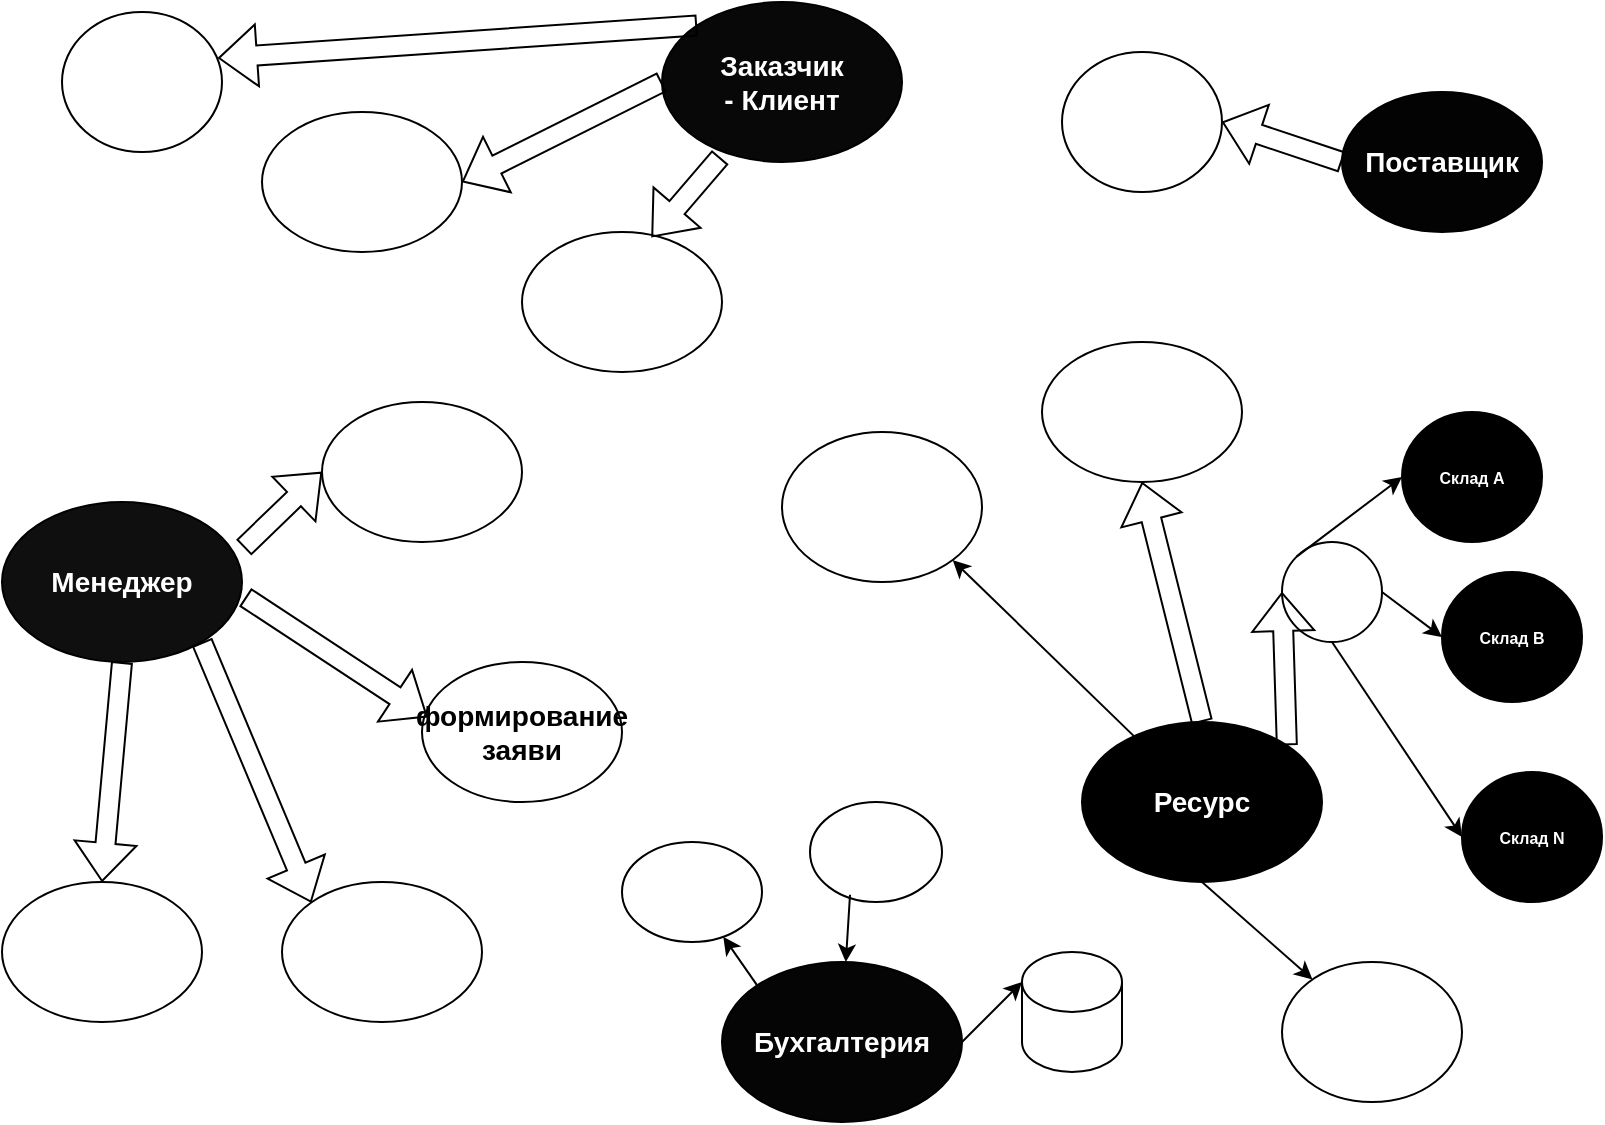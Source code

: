 <mxfile version="21.8.2" type="github">
  <diagram name="Страница — 1" id="_dJOqOqgwjPLGoxpS3Of">
    <mxGraphModel dx="1179" dy="669" grid="1" gridSize="10" guides="1" tooltips="1" connect="1" arrows="1" fold="1" page="0" pageScale="1" pageWidth="827" pageHeight="1169" math="0" shadow="0">
      <root>
        <mxCell id="0" />
        <mxCell id="1" parent="0" />
        <mxCell id="yKe4gr0earqgd_nNcLri-1" value="" style="ellipse;whiteSpace=wrap;html=1;fillColor=#080808;" vertex="1" parent="1">
          <mxGeometry x="340" y="10" width="120" height="80" as="geometry" />
        </mxCell>
        <mxCell id="yKe4gr0earqgd_nNcLri-2" value="" style="ellipse;whiteSpace=wrap;html=1;fillColor=#050505;" vertex="1" parent="1">
          <mxGeometry x="370" y="490" width="120" height="80" as="geometry" />
        </mxCell>
        <mxCell id="yKe4gr0earqgd_nNcLri-3" value="" style="ellipse;whiteSpace=wrap;html=1;fillColor=#0F0F0F;" vertex="1" parent="1">
          <mxGeometry x="10" y="260" width="120" height="80" as="geometry" />
        </mxCell>
        <mxCell id="yKe4gr0earqgd_nNcLri-4" value="" style="ellipse;whiteSpace=wrap;html=1;fillColor=#000000;" vertex="1" parent="1">
          <mxGeometry x="550" y="370" width="120" height="80" as="geometry" />
        </mxCell>
        <mxCell id="yKe4gr0earqgd_nNcLri-5" value="" style="ellipse;whiteSpace=wrap;html=1;" vertex="1" parent="1">
          <mxGeometry x="140" y="65" width="100" height="70" as="geometry" />
        </mxCell>
        <mxCell id="yKe4gr0earqgd_nNcLri-6" value="" style="ellipse;whiteSpace=wrap;html=1;" vertex="1" parent="1">
          <mxGeometry x="170" y="210" width="100" height="70" as="geometry" />
        </mxCell>
        <mxCell id="yKe4gr0earqgd_nNcLri-7" value="" style="ellipse;whiteSpace=wrap;html=1;" vertex="1" parent="1">
          <mxGeometry x="270" y="125" width="100" height="70" as="geometry" />
        </mxCell>
        <mxCell id="yKe4gr0earqgd_nNcLri-8" value="" style="ellipse;whiteSpace=wrap;html=1;strokeColor=#000000;fillColor=#030303;" vertex="1" parent="1">
          <mxGeometry x="680" y="55" width="100" height="70" as="geometry" />
        </mxCell>
        <mxCell id="yKe4gr0earqgd_nNcLri-9" value="" style="ellipse;whiteSpace=wrap;html=1;" vertex="1" parent="1">
          <mxGeometry x="10" y="450" width="100" height="70" as="geometry" />
        </mxCell>
        <mxCell id="yKe4gr0earqgd_nNcLri-10" value="" style="ellipse;whiteSpace=wrap;html=1;" vertex="1" parent="1">
          <mxGeometry x="220" y="340" width="100" height="70" as="geometry" />
        </mxCell>
        <mxCell id="yKe4gr0earqgd_nNcLri-11" value="" style="ellipse;whiteSpace=wrap;html=1;" vertex="1" parent="1">
          <mxGeometry x="150" y="450" width="100" height="70" as="geometry" />
        </mxCell>
        <mxCell id="yKe4gr0earqgd_nNcLri-12" value="" style="ellipse;whiteSpace=wrap;html=1;" vertex="1" parent="1">
          <mxGeometry x="530" y="180" width="100" height="70" as="geometry" />
        </mxCell>
        <mxCell id="yKe4gr0earqgd_nNcLri-13" value="" style="ellipse;whiteSpace=wrap;html=1;fillColor=#000000;fontSize=8;" vertex="1" parent="1">
          <mxGeometry x="710" y="215" width="70" height="65" as="geometry" />
        </mxCell>
        <mxCell id="yKe4gr0earqgd_nNcLri-15" value="Заказчик - Клиент" style="text;html=1;align=center;verticalAlign=middle;whiteSpace=wrap;rounded=0;fillColor=none;fontColor=#FFFFFF;fontSize=14;fontStyle=1" vertex="1" parent="1">
          <mxGeometry x="370" y="35" width="60" height="30" as="geometry" />
        </mxCell>
        <mxCell id="yKe4gr0earqgd_nNcLri-16" value="Менеджер" style="text;html=1;align=center;verticalAlign=middle;whiteSpace=wrap;rounded=0;fillColor=none;fontColor=#FFFFFF;fontSize=14;fontStyle=1" vertex="1" parent="1">
          <mxGeometry x="40" y="285" width="60" height="30" as="geometry" />
        </mxCell>
        <mxCell id="yKe4gr0earqgd_nNcLri-17" value="Ресурс" style="text;html=1;align=center;verticalAlign=middle;whiteSpace=wrap;rounded=0;fillColor=none;fontColor=#FFFFFF;fontSize=14;fontStyle=1" vertex="1" parent="1">
          <mxGeometry x="580" y="395" width="60" height="30" as="geometry" />
        </mxCell>
        <mxCell id="yKe4gr0earqgd_nNcLri-18" value="Бухгалтерия" style="text;html=1;align=center;verticalAlign=middle;whiteSpace=wrap;rounded=0;fillColor=none;fontColor=#FFFFFF;fontSize=14;fontStyle=1" vertex="1" parent="1">
          <mxGeometry x="400" y="515" width="60" height="30" as="geometry" />
        </mxCell>
        <mxCell id="yKe4gr0earqgd_nNcLri-19" value="" style="shape=flexArrow;endArrow=classic;html=1;rounded=0;entryX=1;entryY=0.5;entryDx=0;entryDy=0;exitX=0;exitY=0.5;exitDx=0;exitDy=0;" edge="1" parent="1" source="yKe4gr0earqgd_nNcLri-1" target="yKe4gr0earqgd_nNcLri-5">
          <mxGeometry width="50" height="50" relative="1" as="geometry">
            <mxPoint x="240" y="90" as="sourcePoint" />
            <mxPoint x="290" y="40" as="targetPoint" />
          </mxGeometry>
        </mxCell>
        <mxCell id="yKe4gr0earqgd_nNcLri-21" value="" style="shape=flexArrow;endArrow=classic;html=1;rounded=0;entryX=0.648;entryY=0.037;entryDx=0;entryDy=0;exitX=0.243;exitY=0.97;exitDx=0;exitDy=0;exitPerimeter=0;entryPerimeter=0;" edge="1" parent="1" source="yKe4gr0earqgd_nNcLri-1" target="yKe4gr0earqgd_nNcLri-7">
          <mxGeometry width="50" height="50" relative="1" as="geometry">
            <mxPoint x="370" y="85" as="sourcePoint" />
            <mxPoint x="190" y="120" as="targetPoint" />
          </mxGeometry>
        </mxCell>
        <mxCell id="yKe4gr0earqgd_nNcLri-28" value="" style="shape=flexArrow;endArrow=classic;html=1;rounded=0;entryX=0;entryY=0.5;entryDx=0;entryDy=0;exitX=1.007;exitY=0.285;exitDx=0;exitDy=0;exitPerimeter=0;" edge="1" parent="1" source="yKe4gr0earqgd_nNcLri-3" target="yKe4gr0earqgd_nNcLri-6">
          <mxGeometry width="50" height="50" relative="1" as="geometry">
            <mxPoint x="280" y="350" as="sourcePoint" />
            <mxPoint x="100" y="385" as="targetPoint" />
          </mxGeometry>
        </mxCell>
        <mxCell id="yKe4gr0earqgd_nNcLri-30" value="" style="shape=flexArrow;endArrow=classic;html=1;rounded=0;entryX=0.5;entryY=0;entryDx=0;entryDy=0;exitX=0.5;exitY=1;exitDx=0;exitDy=0;" edge="1" parent="1" source="yKe4gr0earqgd_nNcLri-3" target="yKe4gr0earqgd_nNcLri-9">
          <mxGeometry width="50" height="50" relative="1" as="geometry">
            <mxPoint x="390" y="100" as="sourcePoint" />
            <mxPoint x="210" y="135" as="targetPoint" />
          </mxGeometry>
        </mxCell>
        <mxCell id="yKe4gr0earqgd_nNcLri-31" value="" style="shape=flexArrow;endArrow=classic;html=1;rounded=0;entryX=0;entryY=0;entryDx=0;entryDy=0;" edge="1" parent="1" target="yKe4gr0earqgd_nNcLri-11">
          <mxGeometry width="50" height="50" relative="1" as="geometry">
            <mxPoint x="110" y="330" as="sourcePoint" />
            <mxPoint x="220" y="145" as="targetPoint" />
          </mxGeometry>
        </mxCell>
        <mxCell id="yKe4gr0earqgd_nNcLri-32" value="" style="shape=flexArrow;endArrow=classic;html=1;rounded=0;entryX=0.028;entryY=0.394;entryDx=0;entryDy=0;exitX=1.013;exitY=0.595;exitDx=0;exitDy=0;entryPerimeter=0;exitPerimeter=0;" edge="1" parent="1" source="yKe4gr0earqgd_nNcLri-3" target="yKe4gr0earqgd_nNcLri-10">
          <mxGeometry width="50" height="50" relative="1" as="geometry">
            <mxPoint x="410" y="120" as="sourcePoint" />
            <mxPoint x="230" y="155" as="targetPoint" />
          </mxGeometry>
        </mxCell>
        <mxCell id="yKe4gr0earqgd_nNcLri-33" value="формирование заяви" style="text;html=1;align=center;verticalAlign=middle;whiteSpace=wrap;rounded=0;fillColor=none;fontColor=#000000;fontSize=14;fontStyle=1" vertex="1" parent="1">
          <mxGeometry x="245" y="360" width="50" height="30" as="geometry" />
        </mxCell>
        <mxCell id="yKe4gr0earqgd_nNcLri-35" value="Поставщик" style="text;html=1;align=center;verticalAlign=middle;whiteSpace=wrap;rounded=0;fillColor=none;fontColor=#FFFFFF;fontSize=14;fontStyle=1" vertex="1" parent="1">
          <mxGeometry x="700" y="75" width="60" height="30" as="geometry" />
        </mxCell>
        <mxCell id="yKe4gr0earqgd_nNcLri-36" value="" style="shape=flexArrow;endArrow=classic;html=1;rounded=0;exitX=0.5;exitY=0;exitDx=0;exitDy=0;entryX=0.5;entryY=1;entryDx=0;entryDy=0;" edge="1" parent="1" source="yKe4gr0earqgd_nNcLri-4" target="yKe4gr0earqgd_nNcLri-12">
          <mxGeometry width="50" height="50" relative="1" as="geometry">
            <mxPoint x="390" y="320" as="sourcePoint" />
            <mxPoint x="440" y="270" as="targetPoint" />
          </mxGeometry>
        </mxCell>
        <mxCell id="yKe4gr0earqgd_nNcLri-38" value="Склад А" style="text;html=1;align=center;verticalAlign=middle;whiteSpace=wrap;rounded=0;fillColor=none;fontColor=#FFFFFF;fontSize=8;fontStyle=1" vertex="1" parent="1">
          <mxGeometry x="720" y="230" width="50" height="35" as="geometry" />
        </mxCell>
        <mxCell id="yKe4gr0earqgd_nNcLri-39" value="" style="ellipse;whiteSpace=wrap;html=1;fillColor=#000000;fontSize=8;" vertex="1" parent="1">
          <mxGeometry x="730" y="295" width="70" height="65" as="geometry" />
        </mxCell>
        <mxCell id="yKe4gr0earqgd_nNcLri-40" value="Склад B" style="text;html=1;align=center;verticalAlign=middle;whiteSpace=wrap;rounded=0;fillColor=none;fontColor=#FFFFFF;fontSize=8;fontStyle=1" vertex="1" parent="1">
          <mxGeometry x="740" y="310" width="50" height="35" as="geometry" />
        </mxCell>
        <mxCell id="yKe4gr0earqgd_nNcLri-41" value="" style="ellipse;whiteSpace=wrap;html=1;fillColor=#000000;fontSize=8;" vertex="1" parent="1">
          <mxGeometry x="740" y="395" width="70" height="65" as="geometry" />
        </mxCell>
        <mxCell id="yKe4gr0earqgd_nNcLri-42" value="Склад N" style="text;html=1;align=center;verticalAlign=middle;whiteSpace=wrap;rounded=0;fillColor=none;fontColor=#FFFFFF;fontSize=8;fontStyle=1" vertex="1" parent="1">
          <mxGeometry x="750" y="410" width="50" height="35" as="geometry" />
        </mxCell>
        <mxCell id="yKe4gr0earqgd_nNcLri-43" value="" style="ellipse;whiteSpace=wrap;html=1;" vertex="1" parent="1">
          <mxGeometry x="650" y="280" width="50" height="50" as="geometry" />
        </mxCell>
        <mxCell id="yKe4gr0earqgd_nNcLri-44" value="" style="endArrow=classic;html=1;rounded=0;exitX=0;exitY=0;exitDx=0;exitDy=0;entryX=0;entryY=0.5;entryDx=0;entryDy=0;" edge="1" parent="1" source="yKe4gr0earqgd_nNcLri-43" target="yKe4gr0earqgd_nNcLri-13">
          <mxGeometry width="50" height="50" relative="1" as="geometry">
            <mxPoint x="640" y="272.5" as="sourcePoint" />
            <mxPoint x="690" y="222.5" as="targetPoint" />
          </mxGeometry>
        </mxCell>
        <mxCell id="yKe4gr0earqgd_nNcLri-45" value="" style="endArrow=classic;html=1;rounded=0;exitX=1;exitY=0.5;exitDx=0;exitDy=0;entryX=0;entryY=0.5;entryDx=0;entryDy=0;" edge="1" parent="1" source="yKe4gr0earqgd_nNcLri-43" target="yKe4gr0earqgd_nNcLri-39">
          <mxGeometry width="50" height="50" relative="1" as="geometry">
            <mxPoint x="667" y="297" as="sourcePoint" />
            <mxPoint x="720" y="258" as="targetPoint" />
          </mxGeometry>
        </mxCell>
        <mxCell id="yKe4gr0earqgd_nNcLri-47" value="" style="endArrow=classic;html=1;rounded=0;exitX=0.5;exitY=1;exitDx=0;exitDy=0;entryX=0;entryY=0.5;entryDx=0;entryDy=0;" edge="1" parent="1" source="yKe4gr0earqgd_nNcLri-43" target="yKe4gr0earqgd_nNcLri-41">
          <mxGeometry width="50" height="50" relative="1" as="geometry">
            <mxPoint x="667" y="297" as="sourcePoint" />
            <mxPoint x="720" y="258" as="targetPoint" />
          </mxGeometry>
        </mxCell>
        <mxCell id="yKe4gr0earqgd_nNcLri-48" value="" style="shape=flexArrow;endArrow=classic;html=1;rounded=0;exitX=1;exitY=0;exitDx=0;exitDy=0;entryX=0;entryY=0.5;entryDx=0;entryDy=0;" edge="1" parent="1" source="yKe4gr0earqgd_nNcLri-4" target="yKe4gr0earqgd_nNcLri-43">
          <mxGeometry width="50" height="50" relative="1" as="geometry">
            <mxPoint x="390" y="330" as="sourcePoint" />
            <mxPoint x="440" y="280" as="targetPoint" />
          </mxGeometry>
        </mxCell>
        <mxCell id="yKe4gr0earqgd_nNcLri-49" value="" style="ellipse;whiteSpace=wrap;html=1;" vertex="1" parent="1">
          <mxGeometry x="400" y="225" width="100" height="75" as="geometry" />
        </mxCell>
        <mxCell id="yKe4gr0earqgd_nNcLri-50" value="" style="endArrow=classic;html=1;rounded=0;entryX=1;entryY=1;entryDx=0;entryDy=0;" edge="1" parent="1" source="yKe4gr0earqgd_nNcLri-4" target="yKe4gr0earqgd_nNcLri-49">
          <mxGeometry width="50" height="50" relative="1" as="geometry">
            <mxPoint x="390" y="330" as="sourcePoint" />
            <mxPoint x="440" y="280" as="targetPoint" />
          </mxGeometry>
        </mxCell>
        <mxCell id="yKe4gr0earqgd_nNcLri-52" value="" style="ellipse;whiteSpace=wrap;html=1;" vertex="1" parent="1">
          <mxGeometry x="650" y="490" width="90" height="70" as="geometry" />
        </mxCell>
        <mxCell id="yKe4gr0earqgd_nNcLri-53" value="" style="endArrow=classic;html=1;rounded=0;exitX=0.5;exitY=1;exitDx=0;exitDy=0;" edge="1" parent="1" source="yKe4gr0earqgd_nNcLri-4" target="yKe4gr0earqgd_nNcLri-52">
          <mxGeometry width="50" height="50" relative="1" as="geometry">
            <mxPoint x="390" y="330" as="sourcePoint" />
            <mxPoint x="440" y="280" as="targetPoint" />
          </mxGeometry>
        </mxCell>
        <mxCell id="yKe4gr0earqgd_nNcLri-54" value="" style="ellipse;whiteSpace=wrap;html=1;" vertex="1" parent="1">
          <mxGeometry x="40" y="15" width="80" height="70" as="geometry" />
        </mxCell>
        <mxCell id="yKe4gr0earqgd_nNcLri-55" value="" style="shape=flexArrow;endArrow=classic;html=1;rounded=0;entryX=0.975;entryY=0.329;entryDx=0;entryDy=0;entryPerimeter=0;exitX=0;exitY=0;exitDx=0;exitDy=0;" edge="1" parent="1" source="yKe4gr0earqgd_nNcLri-1" target="yKe4gr0earqgd_nNcLri-54">
          <mxGeometry width="50" height="50" relative="1" as="geometry">
            <mxPoint x="390" y="330" as="sourcePoint" />
            <mxPoint x="440" y="280" as="targetPoint" />
          </mxGeometry>
        </mxCell>
        <mxCell id="yKe4gr0earqgd_nNcLri-56" value="" style="ellipse;whiteSpace=wrap;html=1;" vertex="1" parent="1">
          <mxGeometry x="540" y="35" width="80" height="70" as="geometry" />
        </mxCell>
        <mxCell id="yKe4gr0earqgd_nNcLri-57" value="" style="shape=flexArrow;endArrow=classic;html=1;rounded=0;entryX=1;entryY=0.5;entryDx=0;entryDy=0;exitX=0;exitY=0.5;exitDx=0;exitDy=0;" edge="1" parent="1" source="yKe4gr0earqgd_nNcLri-8" target="yKe4gr0earqgd_nNcLri-56">
          <mxGeometry width="50" height="50" relative="1" as="geometry">
            <mxPoint x="390" y="330" as="sourcePoint" />
            <mxPoint x="440" y="280" as="targetPoint" />
          </mxGeometry>
        </mxCell>
        <mxCell id="yKe4gr0earqgd_nNcLri-58" value="" style="ellipse;whiteSpace=wrap;html=1;" vertex="1" parent="1">
          <mxGeometry x="320" y="430" width="70" height="50" as="geometry" />
        </mxCell>
        <mxCell id="yKe4gr0earqgd_nNcLri-59" value="" style="ellipse;whiteSpace=wrap;html=1;" vertex="1" parent="1">
          <mxGeometry x="414" y="410" width="66" height="50" as="geometry" />
        </mxCell>
        <mxCell id="yKe4gr0earqgd_nNcLri-60" value="" style="shape=cylinder3;whiteSpace=wrap;html=1;boundedLbl=1;backgroundOutline=1;size=15;" vertex="1" parent="1">
          <mxGeometry x="520" y="485" width="50" height="60" as="geometry" />
        </mxCell>
        <mxCell id="yKe4gr0earqgd_nNcLri-61" value="" style="endArrow=classic;html=1;rounded=0;exitX=0;exitY=0;exitDx=0;exitDy=0;" edge="1" parent="1" source="yKe4gr0earqgd_nNcLri-2" target="yKe4gr0earqgd_nNcLri-58">
          <mxGeometry width="50" height="50" relative="1" as="geometry">
            <mxPoint x="390" y="330" as="sourcePoint" />
            <mxPoint x="440" y="280" as="targetPoint" />
          </mxGeometry>
        </mxCell>
        <mxCell id="yKe4gr0earqgd_nNcLri-62" value="" style="endArrow=classic;html=1;rounded=0;exitX=0.303;exitY=0.928;exitDx=0;exitDy=0;exitPerimeter=0;" edge="1" parent="1" source="yKe4gr0earqgd_nNcLri-59" target="yKe4gr0earqgd_nNcLri-2">
          <mxGeometry width="50" height="50" relative="1" as="geometry">
            <mxPoint x="390" y="330" as="sourcePoint" />
            <mxPoint x="440" y="280" as="targetPoint" />
          </mxGeometry>
        </mxCell>
        <mxCell id="yKe4gr0earqgd_nNcLri-63" value="" style="endArrow=classic;html=1;rounded=0;exitX=1;exitY=0.5;exitDx=0;exitDy=0;entryX=0;entryY=0;entryDx=0;entryDy=15;entryPerimeter=0;" edge="1" parent="1" source="yKe4gr0earqgd_nNcLri-2" target="yKe4gr0earqgd_nNcLri-60">
          <mxGeometry width="50" height="50" relative="1" as="geometry">
            <mxPoint x="390" y="330" as="sourcePoint" />
            <mxPoint x="440" y="280" as="targetPoint" />
          </mxGeometry>
        </mxCell>
      </root>
    </mxGraphModel>
  </diagram>
</mxfile>
